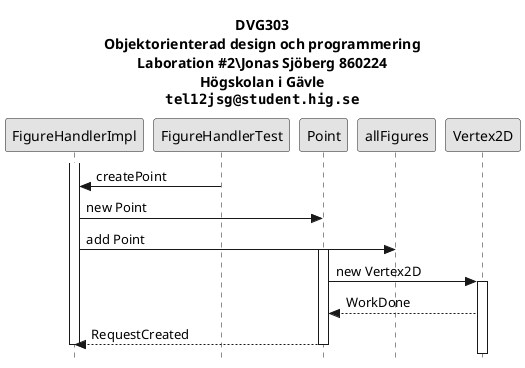 ' DVG303 :: Objektorienterad design och programmering
' Laboration #2
' 860224 Jonas Sjöberg
' Högskolan i Gävle
' tel12jsg@student.hig.se

@startuml
' ____________________________________________________________________________
' ____ CONFIGURATION OPTIONS __________________________________________________
' debug flag creates a 'svek.dot' and 'svek.svg' file in ~/
!pragma svek_trace on

' appearance
skinparam {
    monochrome true
'    backgroundColor transparent
    classBackgroundColor white
    style strictuml
}

title DVG303\n<b>Objektorienterad design och programmering</b>\nLaboration #2\Jonas Sjöberg 860224\nHögskolan i Gävle\n""tel12jsg@student.hig.se""

'header
'DVG303 :: Objektorienterad design och programmering
'Laboration #2
'Jonas Sjöberg 860224
'Högskolan i Gävle
'""tel12jsg@student.hig.se""
'""https://github.com/jonasjberg""
'end header
'
'footer
'Jonas Sjöberg 860224
'Högskolan i Gävle
'""tel12jsg@student.hig.se""
'""https://github.com/jonasjberg""
'end footer
'
'legend right
'== Note on the model
'Created with PlantUML. Generated from text source, rendered by Graphviz.
'== Conventions
'TODO: conventions ..
'endlegend


'Alice -> Bob: Authentication Request
'Bob --> Alice: Authentication Response
'
'Alice -> Bob: Another authentication Request
'Alice <-- Bob: another authentication Response

activate FigureHandlerImpl
FigureHandlerTest -> FigureHandlerImpl: createPoint
FigureHandlerImpl -> Point: new Point
FigureHandlerImpl -> allFigures: add Point
activate Point
Point -> Vertex2D: new Vertex2D
activate Vertex2D
Vertex2D --> Point: WorkDone
'destroy Vertex2D
Point --> FigureHandlerImpl: RequestCreated
deactivate Point
'FigureHandlerImpl -> User: Done
deactivate FigureHandlerImpl
@enduml

@enduml
